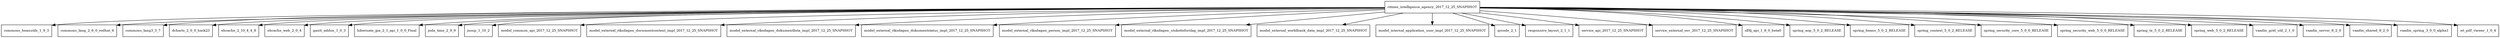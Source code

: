 digraph citizen_intelligence_agency_2017_12_25_SNAPSHOT_dependencies {
  node [shape = box, fontsize=10.0];
  citizen_intelligence_agency_2017_12_25_SNAPSHOT -> commons_beanutils_1_9_3;
  citizen_intelligence_agency_2017_12_25_SNAPSHOT -> commons_lang_2_6_0_redhat_6;
  citizen_intelligence_agency_2017_12_25_SNAPSHOT -> commons_lang3_3_7;
  citizen_intelligence_agency_2017_12_25_SNAPSHOT -> dcharts_2_0_0_hack23;
  citizen_intelligence_agency_2017_12_25_SNAPSHOT -> ehcache_2_10_4_4_8;
  citizen_intelligence_agency_2017_12_25_SNAPSHOT -> ehcache_web_2_0_4;
  citizen_intelligence_agency_2017_12_25_SNAPSHOT -> gantt_addon_1_0_3;
  citizen_intelligence_agency_2017_12_25_SNAPSHOT -> hibernate_jpa_2_1_api_1_0_0_Final;
  citizen_intelligence_agency_2017_12_25_SNAPSHOT -> joda_time_2_9_9;
  citizen_intelligence_agency_2017_12_25_SNAPSHOT -> jsoup_1_10_2;
  citizen_intelligence_agency_2017_12_25_SNAPSHOT -> model_common_api_2017_12_25_SNAPSHOT;
  citizen_intelligence_agency_2017_12_25_SNAPSHOT -> model_external_riksdagen_documentcontent_impl_2017_12_25_SNAPSHOT;
  citizen_intelligence_agency_2017_12_25_SNAPSHOT -> model_external_riksdagen_dokumentlista_impl_2017_12_25_SNAPSHOT;
  citizen_intelligence_agency_2017_12_25_SNAPSHOT -> model_external_riksdagen_dokumentstatus_impl_2017_12_25_SNAPSHOT;
  citizen_intelligence_agency_2017_12_25_SNAPSHOT -> model_external_riksdagen_person_impl_2017_12_25_SNAPSHOT;
  citizen_intelligence_agency_2017_12_25_SNAPSHOT -> model_external_riksdagen_utskottsforslag_impl_2017_12_25_SNAPSHOT;
  citizen_intelligence_agency_2017_12_25_SNAPSHOT -> model_external_worldbank_data_impl_2017_12_25_SNAPSHOT;
  citizen_intelligence_agency_2017_12_25_SNAPSHOT -> model_internal_application_user_impl_2017_12_25_SNAPSHOT;
  citizen_intelligence_agency_2017_12_25_SNAPSHOT -> qrcode_2_1;
  citizen_intelligence_agency_2017_12_25_SNAPSHOT -> responsive_layout_2_1_1;
  citizen_intelligence_agency_2017_12_25_SNAPSHOT -> service_api_2017_12_25_SNAPSHOT;
  citizen_intelligence_agency_2017_12_25_SNAPSHOT -> service_external_esv_2017_12_25_SNAPSHOT;
  citizen_intelligence_agency_2017_12_25_SNAPSHOT -> slf4j_api_1_8_0_beta0;
  citizen_intelligence_agency_2017_12_25_SNAPSHOT -> spring_aop_5_0_2_RELEASE;
  citizen_intelligence_agency_2017_12_25_SNAPSHOT -> spring_beans_5_0_2_RELEASE;
  citizen_intelligence_agency_2017_12_25_SNAPSHOT -> spring_context_5_0_2_RELEASE;
  citizen_intelligence_agency_2017_12_25_SNAPSHOT -> spring_security_core_5_0_0_RELEASE;
  citizen_intelligence_agency_2017_12_25_SNAPSHOT -> spring_security_web_5_0_0_RELEASE;
  citizen_intelligence_agency_2017_12_25_SNAPSHOT -> spring_tx_5_0_2_RELEASE;
  citizen_intelligence_agency_2017_12_25_SNAPSHOT -> spring_web_5_0_2_RELEASE;
  citizen_intelligence_agency_2017_12_25_SNAPSHOT -> vaadin_grid_util_2_1_0;
  citizen_intelligence_agency_2017_12_25_SNAPSHOT -> vaadin_server_8_2_0;
  citizen_intelligence_agency_2017_12_25_SNAPSHOT -> vaadin_shared_8_2_0;
  citizen_intelligence_agency_2017_12_25_SNAPSHOT -> vaadin_spring_3_0_0_alpha1;
  citizen_intelligence_agency_2017_12_25_SNAPSHOT -> wt_pdf_viewer_1_0_4;
}
